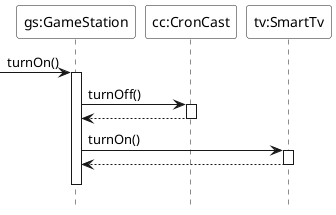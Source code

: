 ' Documentazione: https://plantuml.com/sequence-diagram

@startuml
' START STYLE
skinparam {
	monochrome true
	'shadowing false
}
skinparam sequence {
	participantBackgroundColor white
}
hide footbox
' END STYLE


' Aggiungo delle etichette
participant "gs:GameStation" as gs
participant "cc:CronCast" as cc
participant "tv:SmartTv" as tv

-> gs: turnOn()
activate gs
	gs -> cc: turnOff()
	activate cc
	gs <-- cc
	deactivate cc
	
	gs -> tv: turnOn()
	activate tv
	gs <-- tv
	deactivate tv
gs -[hidden]-> gs
deactivate gs

@enduml

' completo

-> cc: turnOn()
activate cc
	cc -> gs: turnOff()
	activate gs
	deactivate gs
	cc -> tv: turnOn()
	activate tv
	deactivate tv
deactivate cc

-> tv: turnOff()
activate tv
	tv -> gs: turnOff()
	activate gs
	deactivate gs
	tv -> cc: turnOff()
	activate cc
	deactivate cc
deactivate tv